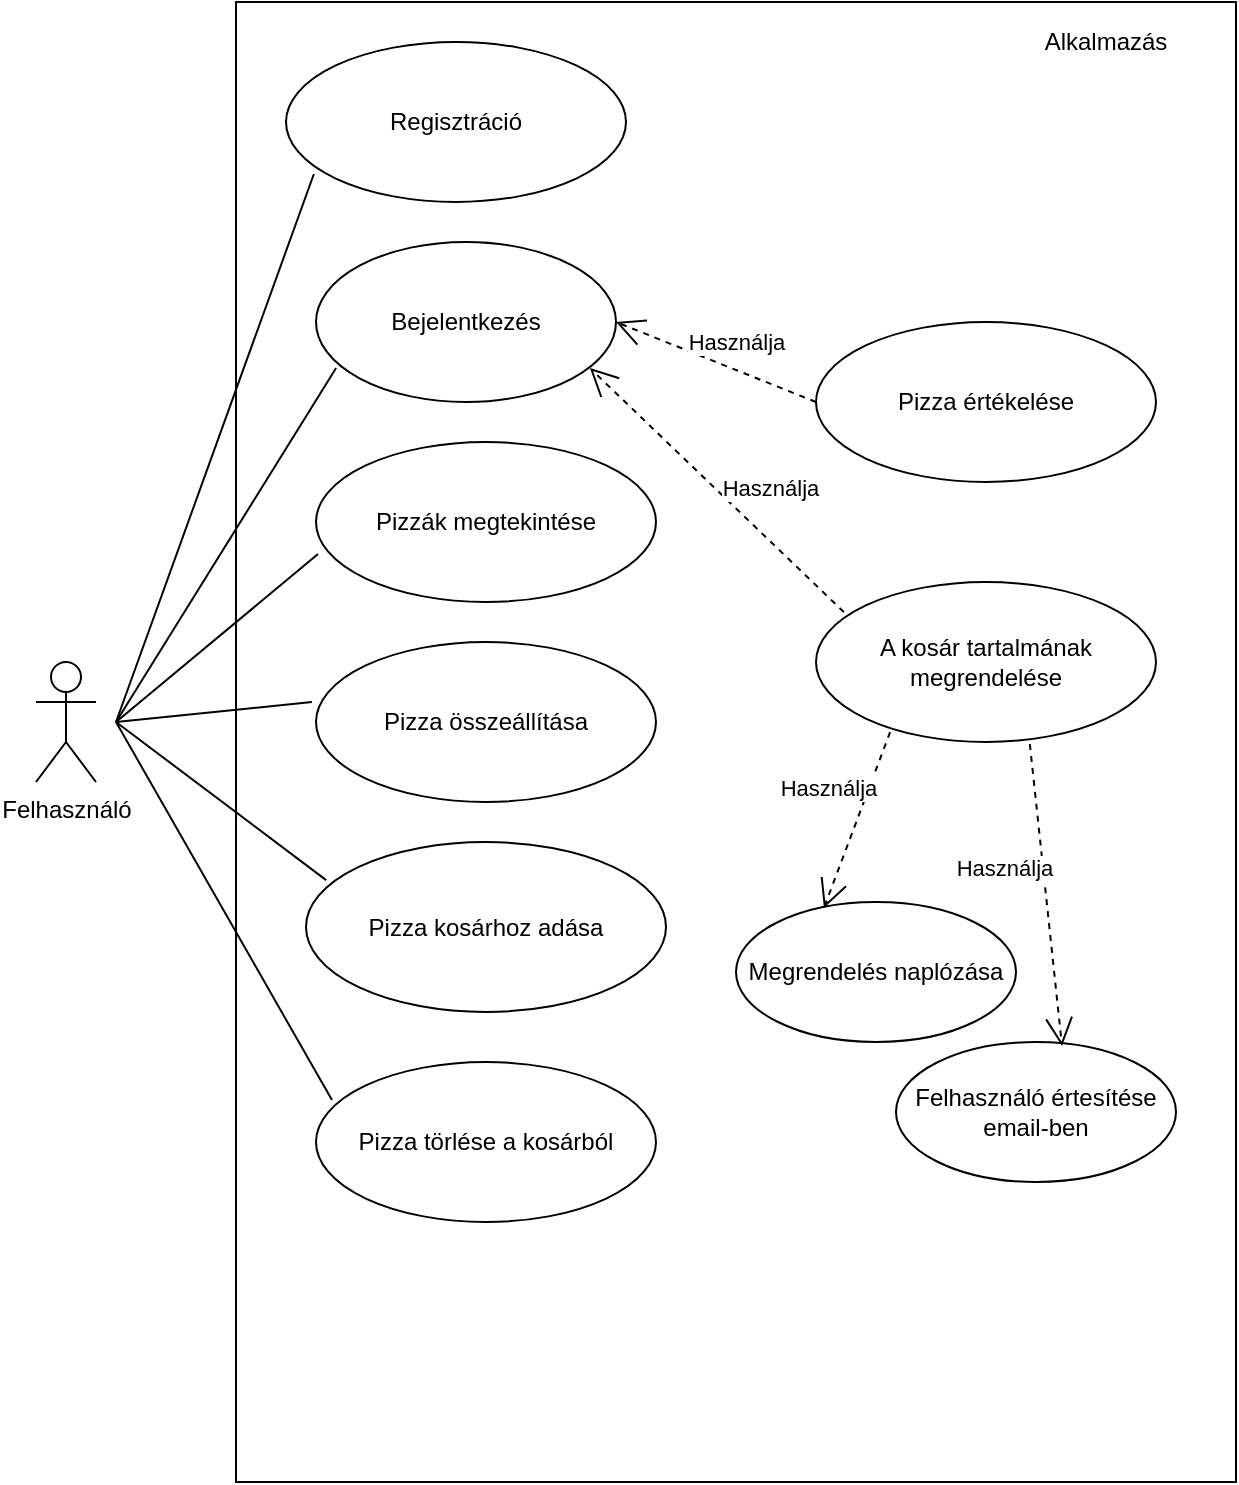 <mxfile version="13.4.2" type="device"><diagram id="KiTTO2wcOcf0Tkm5qu3q" name="Page-1"><mxGraphModel dx="1422" dy="794" grid="1" gridSize="10" guides="1" tooltips="1" connect="1" arrows="1" fold="1" page="1" pageScale="1" pageWidth="827" pageHeight="1169" math="0" shadow="0"><root><mxCell id="0"/><mxCell id="1" parent="0"/><mxCell id="apT1a3eN8SQHWqN1Ui---12" value="" style="rounded=0;whiteSpace=wrap;html=1;" vertex="1" parent="1"><mxGeometry x="170" y="40" width="500" height="740" as="geometry"/></mxCell><mxCell id="apT1a3eN8SQHWqN1Ui---1" value="Felhasználó" style="shape=umlActor;verticalLabelPosition=bottom;verticalAlign=top;html=1;outlineConnect=0;" vertex="1" parent="1"><mxGeometry x="70" y="370" width="30" height="60" as="geometry"/></mxCell><mxCell id="apT1a3eN8SQHWqN1Ui---4" value="Bejelentkezés" style="ellipse;whiteSpace=wrap;html=1;" vertex="1" parent="1"><mxGeometry x="210" y="160" width="150" height="80" as="geometry"/></mxCell><mxCell id="apT1a3eN8SQHWqN1Ui---5" value="Pizzák megtekintése" style="ellipse;whiteSpace=wrap;html=1;" vertex="1" parent="1"><mxGeometry x="210" y="260" width="170" height="80" as="geometry"/></mxCell><mxCell id="apT1a3eN8SQHWqN1Ui---6" value="Pizza kosárhoz adása" style="ellipse;whiteSpace=wrap;html=1;" vertex="1" parent="1"><mxGeometry x="205" y="460" width="180" height="85" as="geometry"/></mxCell><mxCell id="apT1a3eN8SQHWqN1Ui---7" value="Pizza törlése a kosárból" style="ellipse;whiteSpace=wrap;html=1;" vertex="1" parent="1"><mxGeometry x="210" y="570" width="170" height="80" as="geometry"/></mxCell><mxCell id="apT1a3eN8SQHWqN1Ui---8" value="A kosár tartalmának megrendelése" style="ellipse;whiteSpace=wrap;html=1;" vertex="1" parent="1"><mxGeometry x="460" y="330" width="170" height="80" as="geometry"/></mxCell><mxCell id="apT1a3eN8SQHWqN1Ui---9" value="Pizza értékelése" style="ellipse;whiteSpace=wrap;html=1;" vertex="1" parent="1"><mxGeometry x="460" y="200" width="170" height="80" as="geometry"/></mxCell><mxCell id="apT1a3eN8SQHWqN1Ui---10" value="Pizza összeállítása" style="ellipse;whiteSpace=wrap;html=1;" vertex="1" parent="1"><mxGeometry x="210" y="360" width="170" height="80" as="geometry"/></mxCell><mxCell id="apT1a3eN8SQHWqN1Ui---11" value="Regisztráció" style="ellipse;whiteSpace=wrap;html=1;" vertex="1" parent="1"><mxGeometry x="195" y="60" width="170" height="80" as="geometry"/></mxCell><mxCell id="apT1a3eN8SQHWqN1Ui---14" value="" style="endArrow=none;html=1;entryX=0.082;entryY=0.825;entryDx=0;entryDy=0;entryPerimeter=0;" edge="1" parent="1" target="apT1a3eN8SQHWqN1Ui---11"><mxGeometry width="50" height="50" relative="1" as="geometry"><mxPoint x="110" y="400" as="sourcePoint"/><mxPoint x="160" y="340" as="targetPoint"/></mxGeometry></mxCell><mxCell id="apT1a3eN8SQHWqN1Ui---15" value="" style="endArrow=none;html=1;entryX=0.067;entryY=0.788;entryDx=0;entryDy=0;entryPerimeter=0;" edge="1" parent="1" target="apT1a3eN8SQHWqN1Ui---4"><mxGeometry width="50" height="50" relative="1" as="geometry"><mxPoint x="110" y="400" as="sourcePoint"/><mxPoint x="440" y="380" as="targetPoint"/></mxGeometry></mxCell><mxCell id="apT1a3eN8SQHWqN1Ui---16" value="" style="endArrow=none;html=1;entryX=0.006;entryY=0.7;entryDx=0;entryDy=0;entryPerimeter=0;" edge="1" parent="1" target="apT1a3eN8SQHWqN1Ui---5"><mxGeometry width="50" height="50" relative="1" as="geometry"><mxPoint x="110" y="400" as="sourcePoint"/><mxPoint x="440" y="380" as="targetPoint"/></mxGeometry></mxCell><mxCell id="apT1a3eN8SQHWqN1Ui---17" value="" style="endArrow=none;html=1;entryX=-0.012;entryY=0.375;entryDx=0;entryDy=0;entryPerimeter=0;" edge="1" parent="1" target="apT1a3eN8SQHWqN1Ui---10"><mxGeometry width="50" height="50" relative="1" as="geometry"><mxPoint x="110" y="400" as="sourcePoint"/><mxPoint x="440" y="380" as="targetPoint"/></mxGeometry></mxCell><mxCell id="apT1a3eN8SQHWqN1Ui---18" value="" style="endArrow=none;html=1;entryX=0.056;entryY=0.224;entryDx=0;entryDy=0;entryPerimeter=0;" edge="1" parent="1" target="apT1a3eN8SQHWqN1Ui---6"><mxGeometry width="50" height="50" relative="1" as="geometry"><mxPoint x="110" y="400" as="sourcePoint"/><mxPoint x="440" y="380" as="targetPoint"/></mxGeometry></mxCell><mxCell id="apT1a3eN8SQHWqN1Ui---19" value="" style="endArrow=none;html=1;entryX=0.047;entryY=0.238;entryDx=0;entryDy=0;entryPerimeter=0;" edge="1" parent="1" target="apT1a3eN8SQHWqN1Ui---7"><mxGeometry width="50" height="50" relative="1" as="geometry"><mxPoint x="110" y="400" as="sourcePoint"/><mxPoint x="440" y="380" as="targetPoint"/></mxGeometry></mxCell><mxCell id="apT1a3eN8SQHWqN1Ui---20" value="Alkalmazás" style="text;html=1;strokeColor=none;fillColor=none;align=center;verticalAlign=middle;whiteSpace=wrap;rounded=0;" vertex="1" parent="1"><mxGeometry x="540" y="40" width="130" height="40" as="geometry"/></mxCell><mxCell id="apT1a3eN8SQHWqN1Ui---21" value="Használja" style="endArrow=open;endSize=12;dashed=1;html=1;exitX=0;exitY=0.5;exitDx=0;exitDy=0;entryX=1;entryY=0.5;entryDx=0;entryDy=0;" edge="1" parent="1" source="apT1a3eN8SQHWqN1Ui---9" target="apT1a3eN8SQHWqN1Ui---4"><mxGeometry x="-0.103" y="-13" width="160" relative="1" as="geometry"><mxPoint x="330" y="410" as="sourcePoint"/><mxPoint x="490" y="410" as="targetPoint"/><mxPoint as="offset"/></mxGeometry></mxCell><mxCell id="apT1a3eN8SQHWqN1Ui---22" value="Használja" style="endArrow=open;endSize=12;dashed=1;html=1;exitX=0.082;exitY=0.188;exitDx=0;exitDy=0;entryX=0.913;entryY=0.788;entryDx=0;entryDy=0;entryPerimeter=0;exitPerimeter=0;" edge="1" parent="1" source="apT1a3eN8SQHWqN1Ui---8" target="apT1a3eN8SQHWqN1Ui---4"><mxGeometry x="-0.204" y="-19" width="160" relative="1" as="geometry"><mxPoint x="470" y="250" as="sourcePoint"/><mxPoint x="370" y="210" as="targetPoint"/><mxPoint as="offset"/></mxGeometry></mxCell><mxCell id="apT1a3eN8SQHWqN1Ui---24" value="Megrendelés naplózása" style="ellipse;whiteSpace=wrap;html=1;" vertex="1" parent="1"><mxGeometry x="420" y="490" width="140" height="70" as="geometry"/></mxCell><mxCell id="apT1a3eN8SQHWqN1Ui---25" value="Felhasználó értesítése&lt;br&gt;email-ben" style="ellipse;whiteSpace=wrap;html=1;" vertex="1" parent="1"><mxGeometry x="500" y="560" width="140" height="70" as="geometry"/></mxCell><mxCell id="apT1a3eN8SQHWqN1Ui---26" value="Használja" style="endArrow=open;endSize=12;dashed=1;html=1;exitX=0.218;exitY=0.938;exitDx=0;exitDy=0;entryX=0.314;entryY=0.043;entryDx=0;entryDy=0;entryPerimeter=0;exitPerimeter=0;" edge="1" parent="1" source="apT1a3eN8SQHWqN1Ui---8" target="apT1a3eN8SQHWqN1Ui---24"><mxGeometry x="-0.204" y="-19" width="160" relative="1" as="geometry"><mxPoint x="470" y="380" as="sourcePoint"/><mxPoint x="356.95" y="233.04" as="targetPoint"/><mxPoint as="offset"/></mxGeometry></mxCell><mxCell id="apT1a3eN8SQHWqN1Ui---27" value="Használja" style="endArrow=open;endSize=12;dashed=1;html=1;exitX=0.629;exitY=1.013;exitDx=0;exitDy=0;entryX=0.593;entryY=0.029;entryDx=0;entryDy=0;entryPerimeter=0;exitPerimeter=0;" edge="1" parent="1" source="apT1a3eN8SQHWqN1Ui---8" target="apT1a3eN8SQHWqN1Ui---25"><mxGeometry x="-0.204" y="-19" width="160" relative="1" as="geometry"><mxPoint x="507.06" y="415.04" as="sourcePoint"/><mxPoint x="473.96" y="503.01" as="targetPoint"/><mxPoint as="offset"/></mxGeometry></mxCell></root></mxGraphModel></diagram></mxfile>